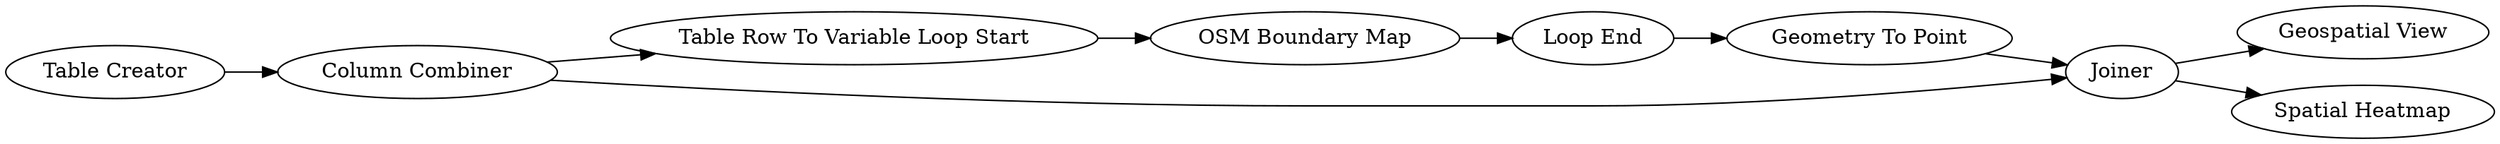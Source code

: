 digraph {
	1880 [label="Table Row To Variable Loop Start"]
	1881 [label="OSM Boundary Map"]
	1882 [label="Loop End"]
	1883 [label="Table Creator"]
	1884 [label="Geometry To Point"]
	1885 [label="Geospatial View"]
	1886 [label="Column Combiner"]
	1887 [label=Joiner]
	1890 [label="Spatial Heatmap"]
	1880 -> 1881
	1881 -> 1882
	1882 -> 1884
	1883 -> 1886
	1884 -> 1887
	1886 -> 1880
	1886 -> 1887
	1887 -> 1885
	1887 -> 1890
	rankdir=LR
}
